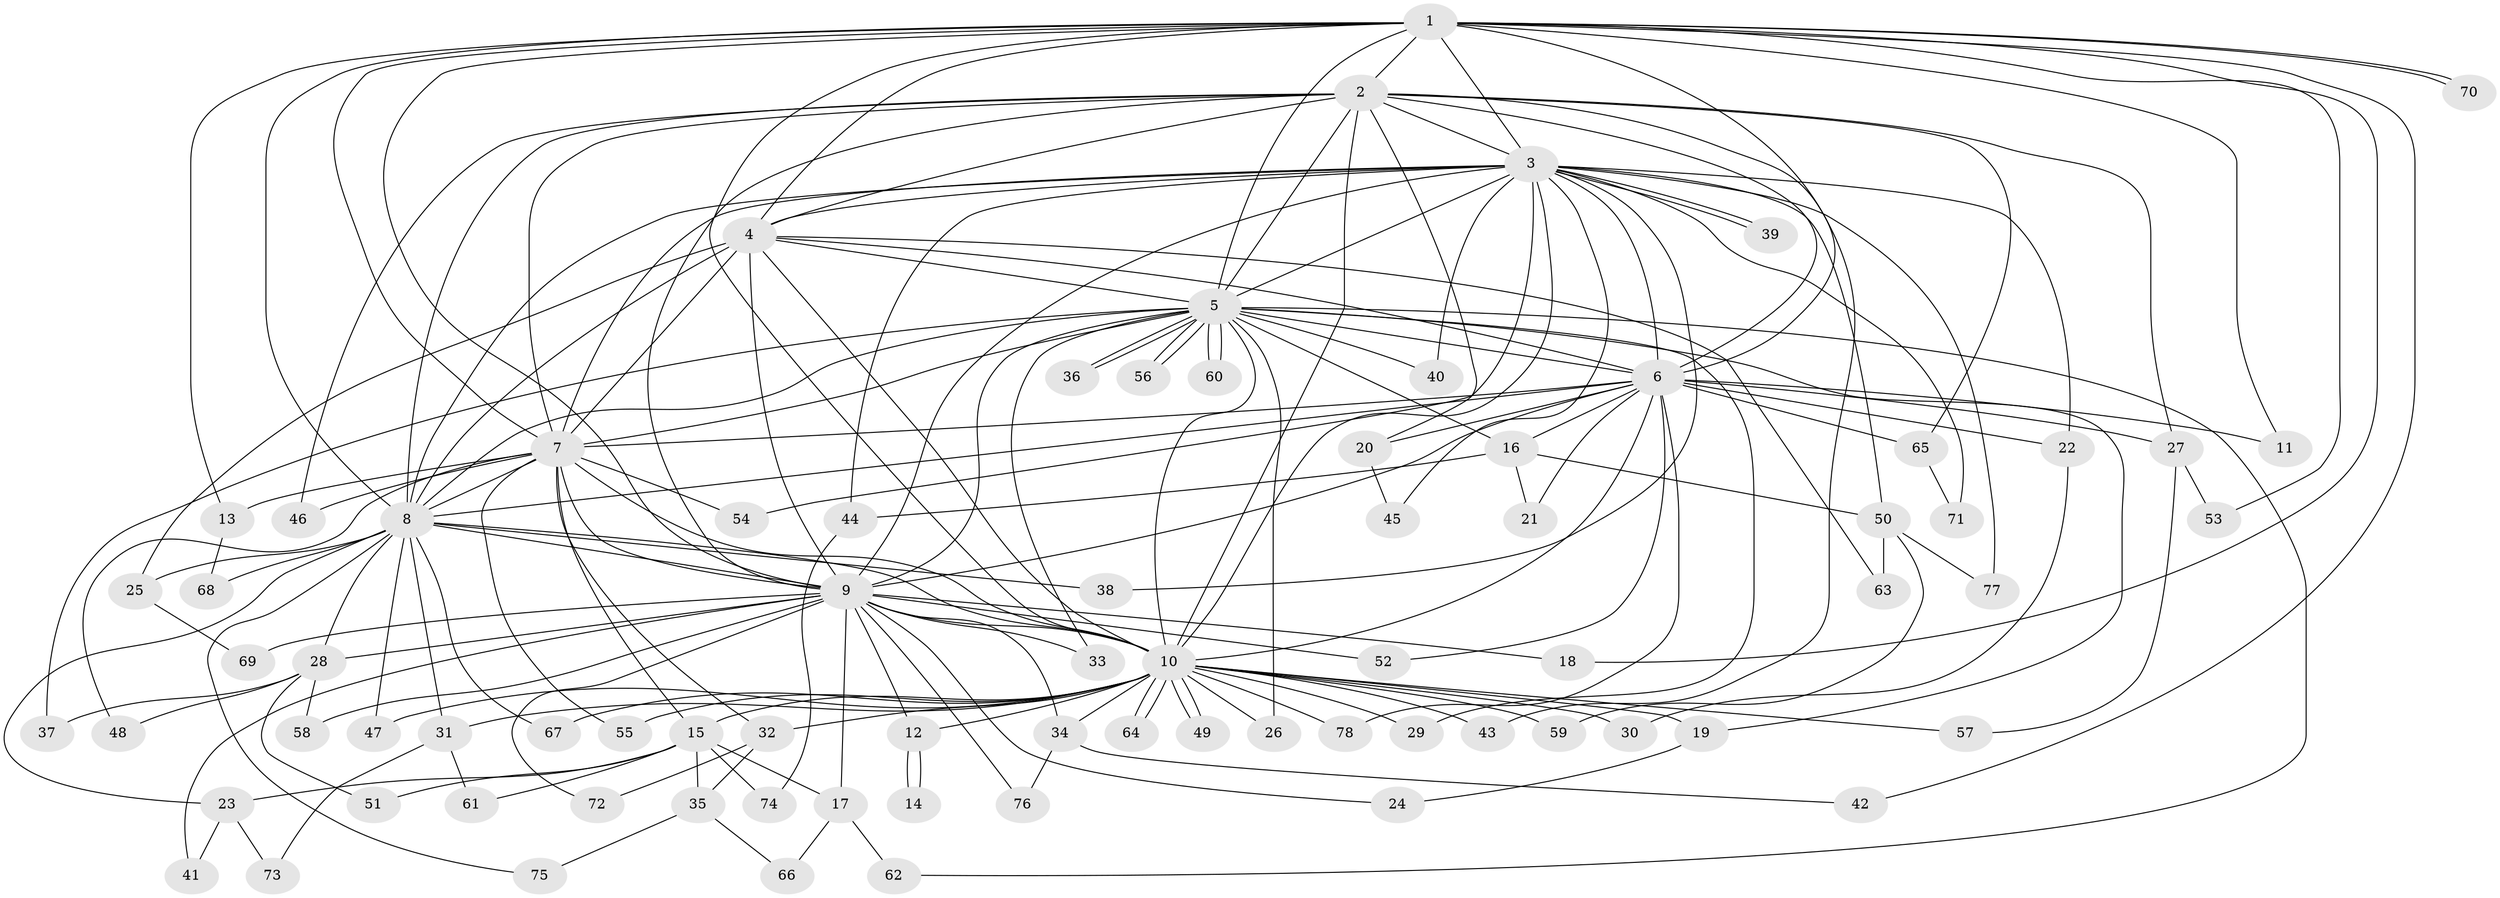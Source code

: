 // Generated by graph-tools (version 1.1) at 2025/49/03/09/25 03:49:42]
// undirected, 78 vertices, 181 edges
graph export_dot {
graph [start="1"]
  node [color=gray90,style=filled];
  1;
  2;
  3;
  4;
  5;
  6;
  7;
  8;
  9;
  10;
  11;
  12;
  13;
  14;
  15;
  16;
  17;
  18;
  19;
  20;
  21;
  22;
  23;
  24;
  25;
  26;
  27;
  28;
  29;
  30;
  31;
  32;
  33;
  34;
  35;
  36;
  37;
  38;
  39;
  40;
  41;
  42;
  43;
  44;
  45;
  46;
  47;
  48;
  49;
  50;
  51;
  52;
  53;
  54;
  55;
  56;
  57;
  58;
  59;
  60;
  61;
  62;
  63;
  64;
  65;
  66;
  67;
  68;
  69;
  70;
  71;
  72;
  73;
  74;
  75;
  76;
  77;
  78;
  1 -- 2;
  1 -- 3;
  1 -- 4;
  1 -- 5;
  1 -- 6;
  1 -- 7;
  1 -- 8;
  1 -- 9;
  1 -- 10;
  1 -- 11;
  1 -- 13;
  1 -- 18;
  1 -- 42;
  1 -- 53;
  1 -- 70;
  1 -- 70;
  2 -- 3;
  2 -- 4;
  2 -- 5;
  2 -- 6;
  2 -- 7;
  2 -- 8;
  2 -- 9;
  2 -- 10;
  2 -- 20;
  2 -- 27;
  2 -- 43;
  2 -- 46;
  2 -- 65;
  3 -- 4;
  3 -- 5;
  3 -- 6;
  3 -- 7;
  3 -- 8;
  3 -- 9;
  3 -- 10;
  3 -- 22;
  3 -- 38;
  3 -- 39;
  3 -- 39;
  3 -- 40;
  3 -- 44;
  3 -- 45;
  3 -- 50;
  3 -- 54;
  3 -- 71;
  3 -- 77;
  4 -- 5;
  4 -- 6;
  4 -- 7;
  4 -- 8;
  4 -- 9;
  4 -- 10;
  4 -- 25;
  4 -- 63;
  5 -- 6;
  5 -- 7;
  5 -- 8;
  5 -- 9;
  5 -- 10;
  5 -- 16;
  5 -- 19;
  5 -- 26;
  5 -- 29;
  5 -- 33;
  5 -- 36;
  5 -- 36;
  5 -- 37;
  5 -- 40;
  5 -- 56;
  5 -- 56;
  5 -- 60;
  5 -- 60;
  5 -- 62;
  6 -- 7;
  6 -- 8;
  6 -- 9;
  6 -- 10;
  6 -- 11;
  6 -- 16;
  6 -- 20;
  6 -- 21;
  6 -- 22;
  6 -- 27;
  6 -- 52;
  6 -- 65;
  6 -- 78;
  7 -- 8;
  7 -- 9;
  7 -- 10;
  7 -- 13;
  7 -- 15;
  7 -- 32;
  7 -- 46;
  7 -- 48;
  7 -- 54;
  7 -- 55;
  8 -- 9;
  8 -- 10;
  8 -- 23;
  8 -- 25;
  8 -- 28;
  8 -- 31;
  8 -- 38;
  8 -- 47;
  8 -- 67;
  8 -- 68;
  8 -- 75;
  9 -- 10;
  9 -- 12;
  9 -- 17;
  9 -- 18;
  9 -- 24;
  9 -- 28;
  9 -- 33;
  9 -- 34;
  9 -- 41;
  9 -- 52;
  9 -- 58;
  9 -- 69;
  9 -- 72;
  9 -- 76;
  10 -- 12;
  10 -- 15;
  10 -- 19;
  10 -- 26;
  10 -- 29;
  10 -- 30;
  10 -- 31;
  10 -- 32;
  10 -- 34;
  10 -- 43;
  10 -- 47;
  10 -- 49;
  10 -- 49;
  10 -- 55;
  10 -- 57;
  10 -- 59;
  10 -- 64;
  10 -- 64;
  10 -- 67;
  10 -- 78;
  12 -- 14;
  12 -- 14;
  13 -- 68;
  15 -- 17;
  15 -- 23;
  15 -- 35;
  15 -- 51;
  15 -- 61;
  15 -- 74;
  16 -- 21;
  16 -- 44;
  16 -- 50;
  17 -- 62;
  17 -- 66;
  19 -- 24;
  20 -- 45;
  22 -- 30;
  23 -- 41;
  23 -- 73;
  25 -- 69;
  27 -- 53;
  27 -- 57;
  28 -- 37;
  28 -- 48;
  28 -- 51;
  28 -- 58;
  31 -- 61;
  31 -- 73;
  32 -- 35;
  32 -- 72;
  34 -- 42;
  34 -- 76;
  35 -- 66;
  35 -- 75;
  44 -- 74;
  50 -- 59;
  50 -- 63;
  50 -- 77;
  65 -- 71;
}
